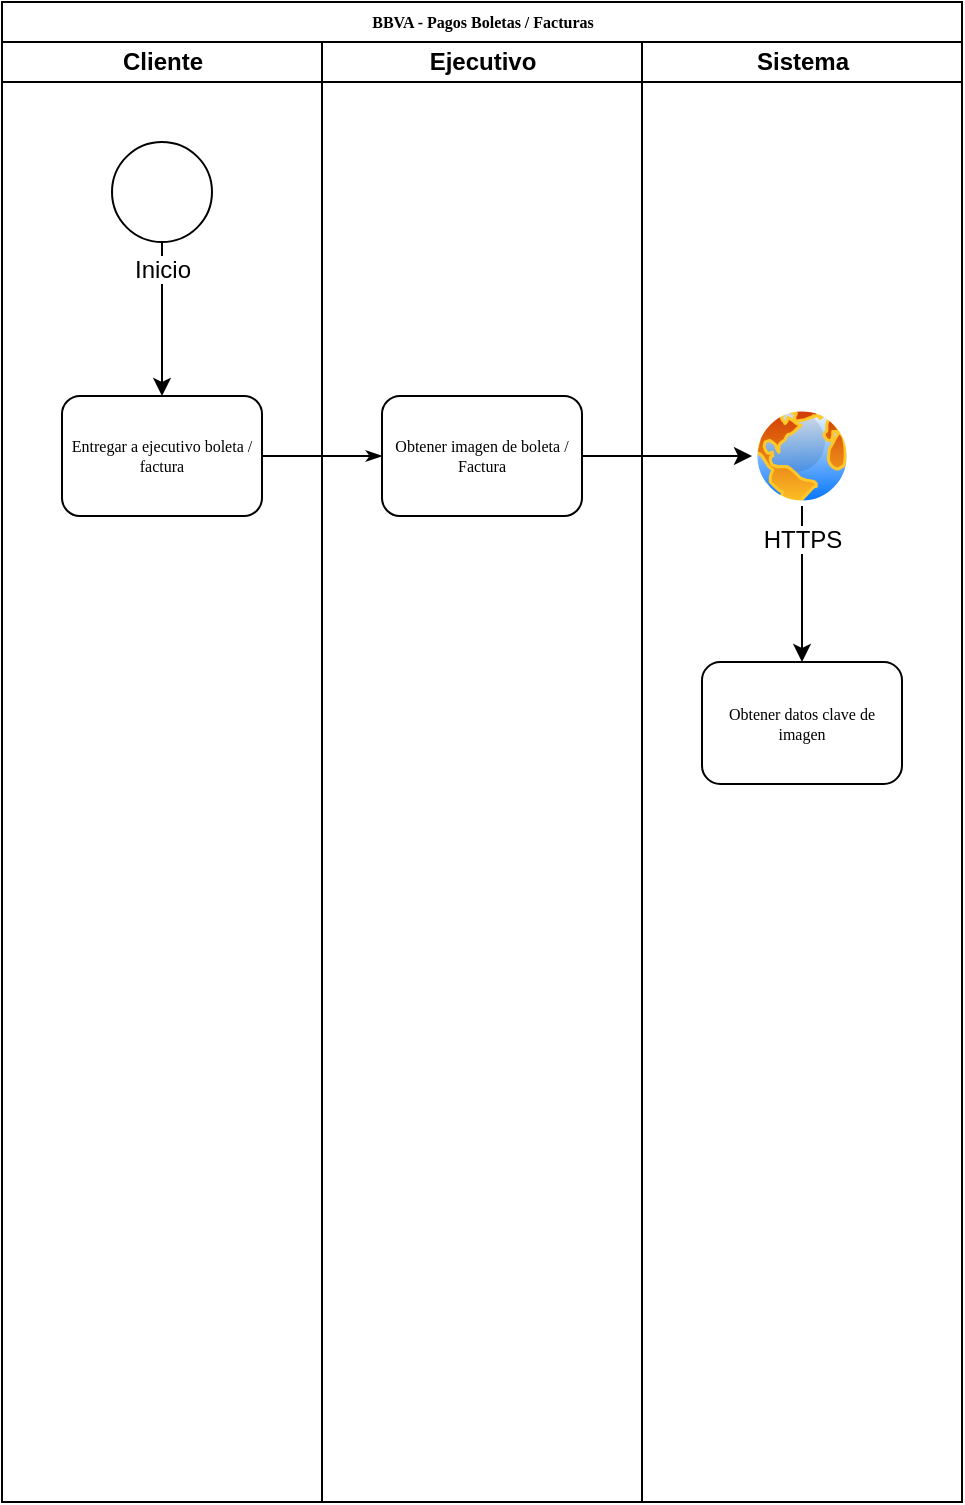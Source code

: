 <mxfile pages="1" version="11.2.4" type="github"><diagram name="Funcional" id="74e2e168-ea6b-b213-b513-2b3c1d86103e"><mxGraphModel dx="1038" dy="550" grid="1" gridSize="10" guides="1" tooltips="1" connect="1" arrows="1" fold="1" page="1" pageScale="1" pageWidth="1100" pageHeight="850" background="#ffffff" math="0" shadow="0"><root><mxCell id="0"/><mxCell id="1" parent="0"/><mxCell id="77e6c97f196da883-1" value="BBVA - Pagos Boletas / Facturas" style="swimlane;html=1;childLayout=stackLayout;startSize=20;rounded=0;shadow=0;labelBackgroundColor=none;strokeColor=#000000;strokeWidth=1;fillColor=#ffffff;fontFamily=Verdana;fontSize=8;fontColor=#000000;align=center;" parent="1" vertex="1"><mxGeometry x="70" y="40" width="480" height="750" as="geometry"/></mxCell><mxCell id="77e6c97f196da883-2" value="Cliente" style="swimlane;html=1;startSize=20;" parent="77e6c97f196da883-1" vertex="1"><mxGeometry y="20" width="160" height="730" as="geometry"/></mxCell><mxCell id="77e6c97f196da883-8" value="Entregar a ejecutivo boleta / factura" style="rounded=1;whiteSpace=wrap;html=1;shadow=0;labelBackgroundColor=none;strokeColor=#000000;strokeWidth=1;fillColor=#ffffff;fontFamily=Verdana;fontSize=8;fontColor=#000000;align=center;" parent="77e6c97f196da883-2" vertex="1"><mxGeometry x="30" y="177" width="100" height="60" as="geometry"/></mxCell><mxCell id="CdmaG02UPqnJOv9nEm6b-2" style="edgeStyle=orthogonalEdgeStyle;rounded=0;orthogonalLoop=1;jettySize=auto;html=1;exitX=0.5;exitY=1;exitDx=0;exitDy=0;" edge="1" parent="77e6c97f196da883-2" source="CdmaG02UPqnJOv9nEm6b-1" target="77e6c97f196da883-8"><mxGeometry relative="1" as="geometry"/></mxCell><mxCell id="CdmaG02UPqnJOv9nEm6b-1" value="Inicio" style="shape=mxgraph.bpmn.shape;html=1;verticalLabelPosition=bottom;labelBackgroundColor=#ffffff;verticalAlign=top;align=center;perimeter=ellipsePerimeter;outlineConnect=0;outline=standard;symbol=general;" vertex="1" parent="77e6c97f196da883-2"><mxGeometry x="55" y="50" width="50" height="50" as="geometry"/></mxCell><mxCell id="77e6c97f196da883-26" style="edgeStyle=orthogonalEdgeStyle;rounded=1;html=1;labelBackgroundColor=none;startArrow=none;startFill=0;startSize=5;endArrow=classicThin;endFill=1;endSize=5;jettySize=auto;orthogonalLoop=1;strokeColor=#000000;strokeWidth=1;fontFamily=Verdana;fontSize=8;fontColor=#000000;" parent="77e6c97f196da883-1" source="77e6c97f196da883-8" target="77e6c97f196da883-11" edge="1"><mxGeometry relative="1" as="geometry"/></mxCell><mxCell id="77e6c97f196da883-3" value="Ejecutivo" style="swimlane;html=1;startSize=20;" parent="77e6c97f196da883-1" vertex="1"><mxGeometry x="160" y="20" width="160" height="730" as="geometry"/></mxCell><mxCell id="77e6c97f196da883-11" value="Obtener imagen de boleta / Factura" style="rounded=1;whiteSpace=wrap;html=1;shadow=0;labelBackgroundColor=none;strokeColor=#000000;strokeWidth=1;fillColor=#ffffff;fontFamily=Verdana;fontSize=8;fontColor=#000000;align=center;" parent="77e6c97f196da883-3" vertex="1"><mxGeometry x="30" y="177" width="100" height="60" as="geometry"/></mxCell><mxCell id="CdmaG02UPqnJOv9nEm6b-3" value="Sistema" style="swimlane;html=1;startSize=20;" vertex="1" parent="77e6c97f196da883-1"><mxGeometry x="320" y="20" width="160" height="730" as="geometry"/></mxCell><mxCell id="CdmaG02UPqnJOv9nEm6b-8" style="edgeStyle=orthogonalEdgeStyle;rounded=0;orthogonalLoop=1;jettySize=auto;html=1;" edge="1" parent="CdmaG02UPqnJOv9nEm6b-3" source="CdmaG02UPqnJOv9nEm6b-5" target="CdmaG02UPqnJOv9nEm6b-7"><mxGeometry relative="1" as="geometry"/></mxCell><mxCell id="CdmaG02UPqnJOv9nEm6b-5" value="HTTPS" style="aspect=fixed;perimeter=ellipsePerimeter;html=1;align=center;shadow=0;dashed=0;spacingTop=3;image;image=img/lib/active_directory/internet_globe.svg;" vertex="1" parent="CdmaG02UPqnJOv9nEm6b-3"><mxGeometry x="55" y="182" width="50" height="50" as="geometry"/></mxCell><mxCell id="CdmaG02UPqnJOv9nEm6b-7" value="Obtener datos clave de imagen" style="rounded=1;whiteSpace=wrap;html=1;shadow=0;labelBackgroundColor=none;strokeColor=#000000;strokeWidth=1;fillColor=#ffffff;fontFamily=Verdana;fontSize=8;fontColor=#000000;align=center;" vertex="1" parent="CdmaG02UPqnJOv9nEm6b-3"><mxGeometry x="30" y="310" width="100" height="61" as="geometry"/></mxCell><mxCell id="CdmaG02UPqnJOv9nEm6b-6" style="edgeStyle=orthogonalEdgeStyle;rounded=0;orthogonalLoop=1;jettySize=auto;html=1;" edge="1" parent="77e6c97f196da883-1" source="77e6c97f196da883-11" target="CdmaG02UPqnJOv9nEm6b-5"><mxGeometry relative="1" as="geometry"/></mxCell></root></mxGraphModel></diagram></mxfile>